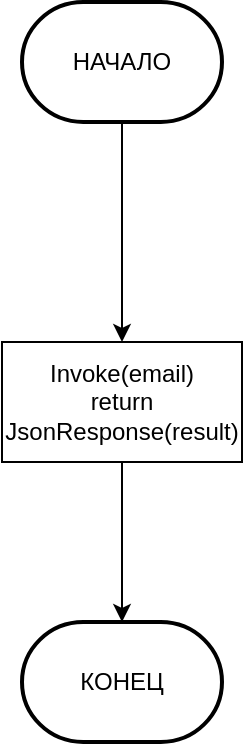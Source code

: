 <mxfile version="13.9.9" type="device"><diagram id="Af_FmE7u5P9mlQzeIx2k" name="Страница 1"><mxGraphModel dx="852" dy="494" grid="1" gridSize="10" guides="1" tooltips="1" connect="1" arrows="1" fold="1" page="1" pageScale="1" pageWidth="827" pageHeight="1169" math="0" shadow="0"><root><mxCell id="0"/><mxCell id="1" parent="0"/><mxCell id="7NT5j3qh4k6M3tcmIyTk-3" style="edgeStyle=orthogonalEdgeStyle;rounded=0;orthogonalLoop=1;jettySize=auto;html=1;" edge="1" parent="1" source="7NT5j3qh4k6M3tcmIyTk-1" target="7NT5j3qh4k6M3tcmIyTk-2"><mxGeometry relative="1" as="geometry"/></mxCell><mxCell id="7NT5j3qh4k6M3tcmIyTk-1" value="НАЧАЛО" style="strokeWidth=2;html=1;shape=mxgraph.flowchart.terminator;whiteSpace=wrap;" vertex="1" parent="1"><mxGeometry x="340" y="20" width="100" height="60" as="geometry"/></mxCell><mxCell id="7NT5j3qh4k6M3tcmIyTk-5" style="edgeStyle=orthogonalEdgeStyle;rounded=0;orthogonalLoop=1;jettySize=auto;html=1;entryX=0.5;entryY=0;entryDx=0;entryDy=0;entryPerimeter=0;" edge="1" parent="1" source="7NT5j3qh4k6M3tcmIyTk-2" target="7NT5j3qh4k6M3tcmIyTk-4"><mxGeometry relative="1" as="geometry"/></mxCell><mxCell id="7NT5j3qh4k6M3tcmIyTk-2" value="Invoke(email)&lt;br&gt;return JsonResponse(result)" style="rounded=0;whiteSpace=wrap;html=1;" vertex="1" parent="1"><mxGeometry x="330" y="190" width="120" height="60" as="geometry"/></mxCell><mxCell id="7NT5j3qh4k6M3tcmIyTk-4" value="КОНЕЦ" style="strokeWidth=2;html=1;shape=mxgraph.flowchart.terminator;whiteSpace=wrap;" vertex="1" parent="1"><mxGeometry x="340" y="330" width="100" height="60" as="geometry"/></mxCell></root></mxGraphModel></diagram></mxfile>